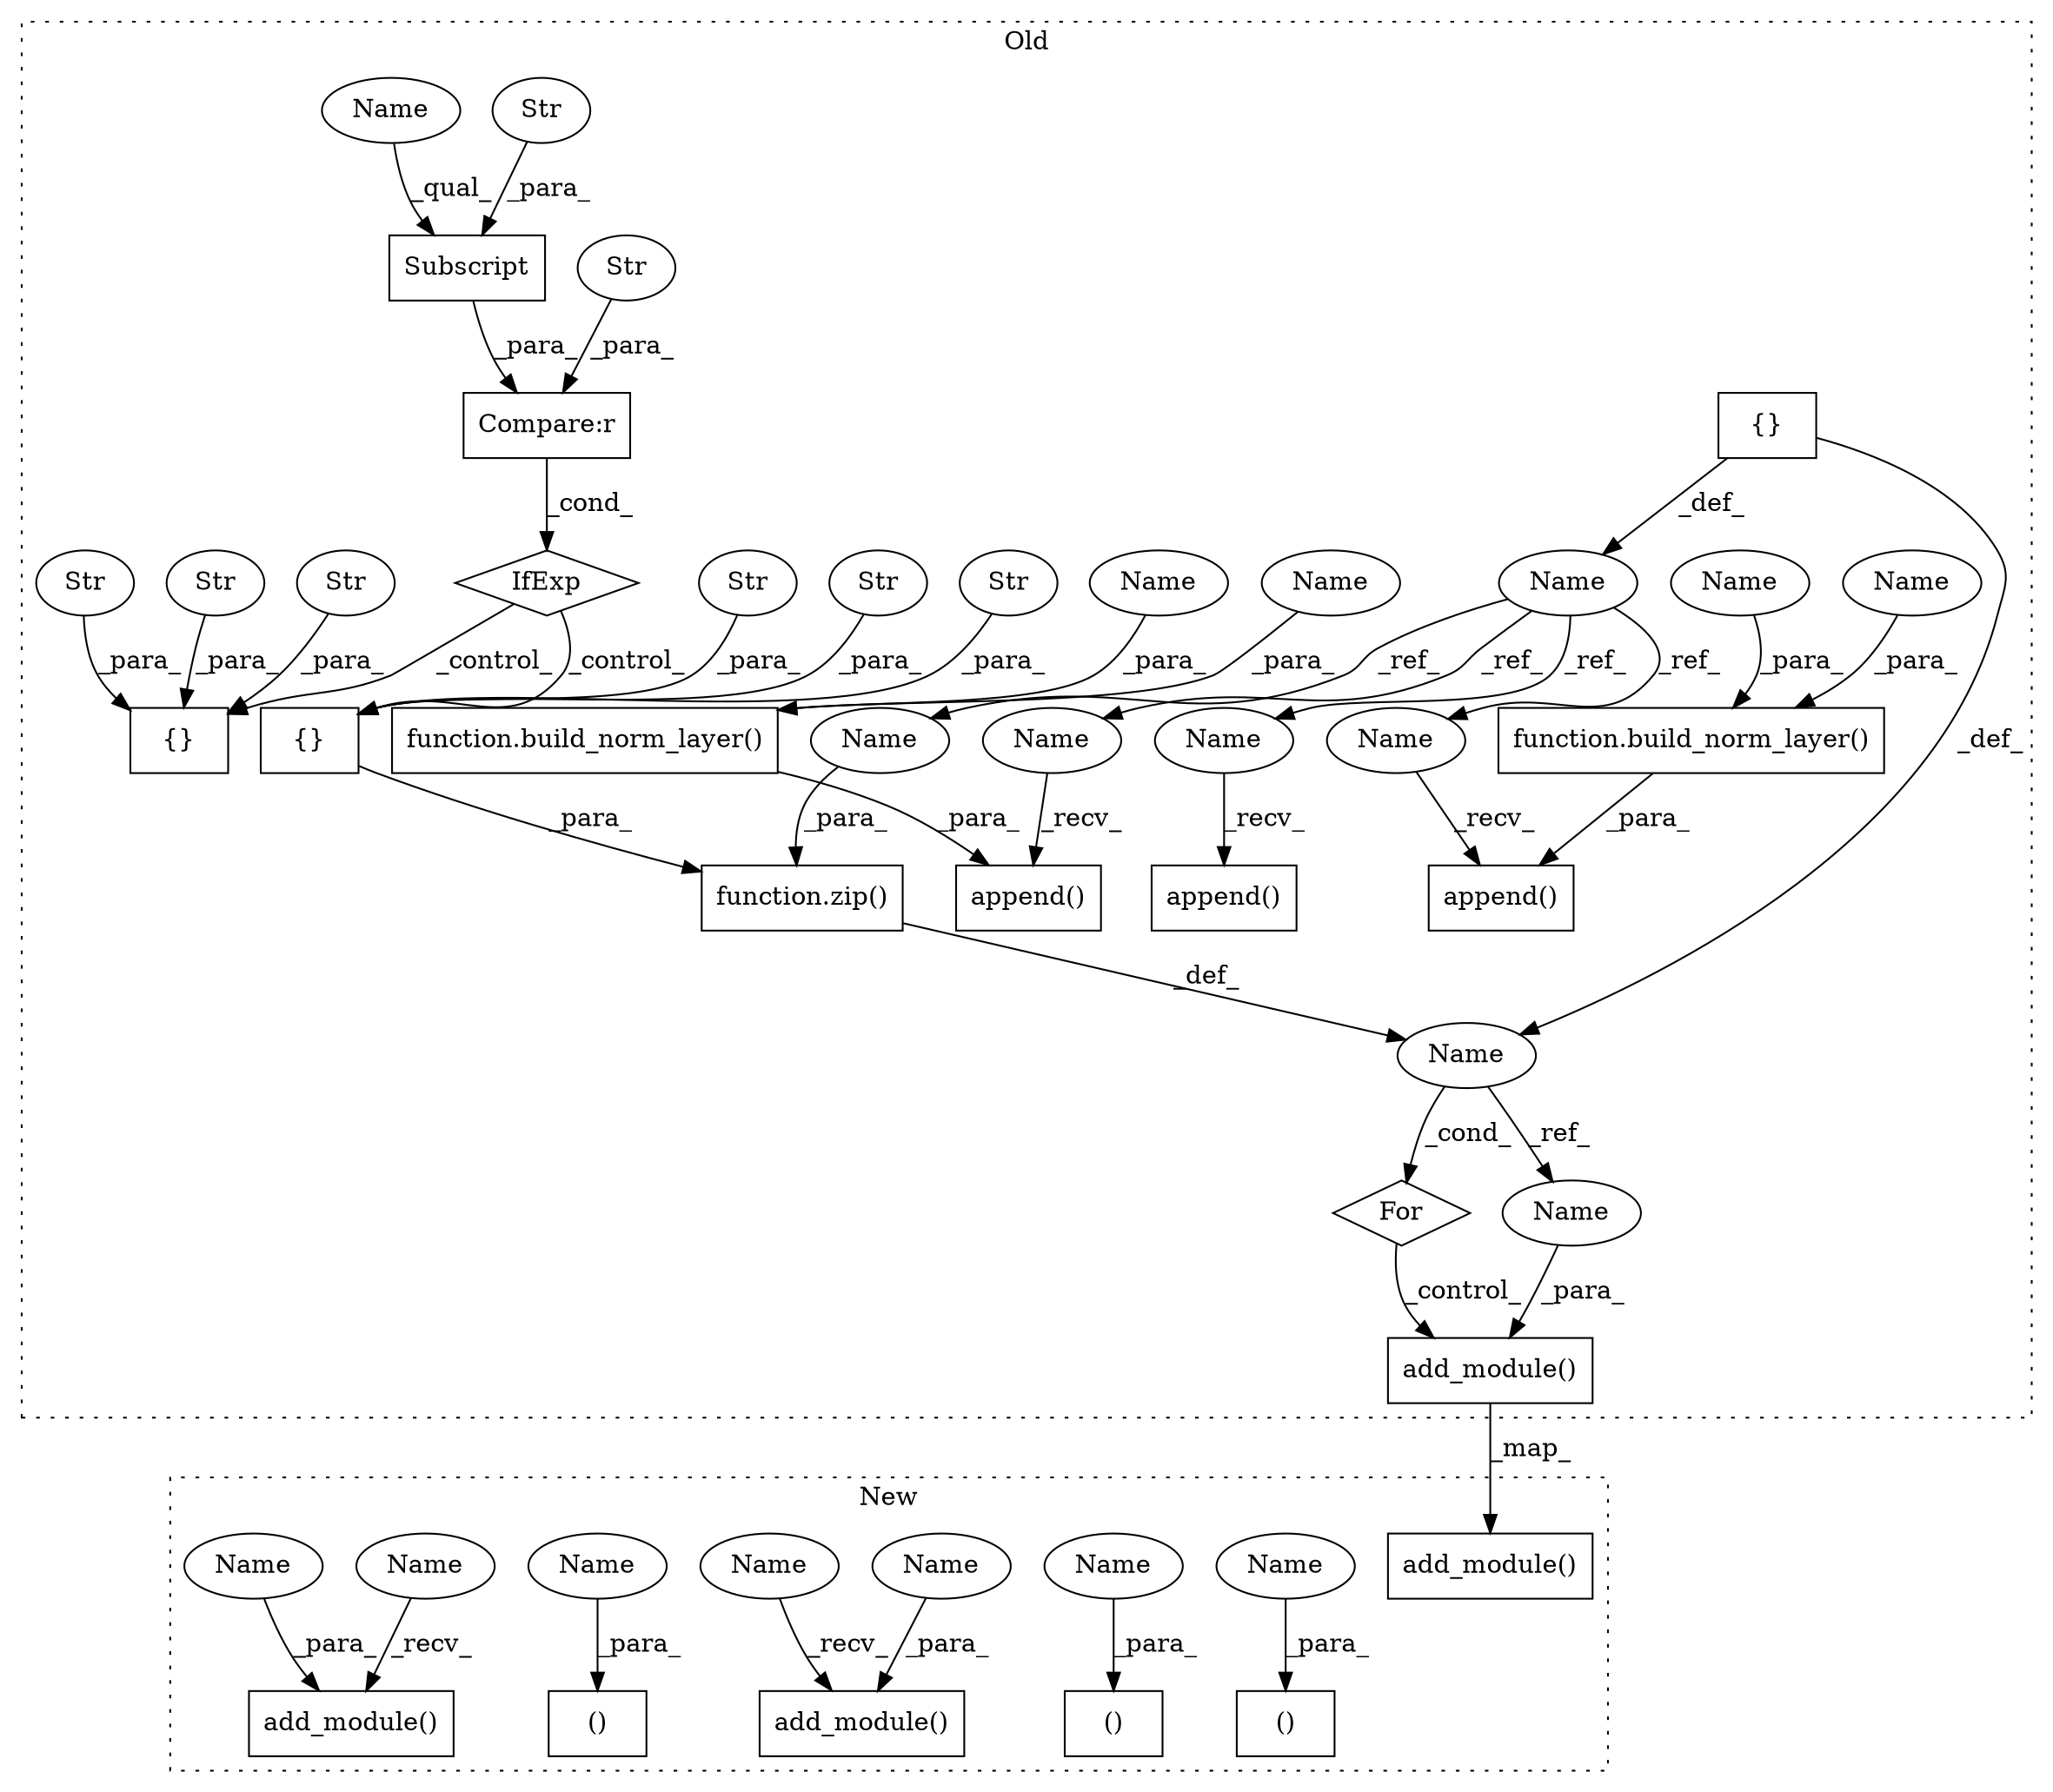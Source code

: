 digraph G {
subgraph cluster0 {
1 [label="For" a="107" s="3529,3581" l="4,14" shape="diamond"];
3 [label="function.zip()" a="75" s="3548,3580" l="4,1" shape="box"];
4 [label="{}" a="59" s="3498,3518" l="1,0" shape="box"];
5 [label="Compare:r" a="40" s="3440" l="25" shape="box"];
6 [label="Subscript" a="63" s="3440,0" l="17,0" shape="box"];
7 [label="Str" a="66" s="3461" l="4" shape="ellipse"];
8 [label="Str" a="66" s="3450" l="6" shape="ellipse"];
9 [label="Str" a="66" s="3506" l="5" shape="ellipse"];
10 [label="Str" a="66" s="3499" l="5" shape="ellipse"];
11 [label="{}" a="59" s="3178,3178" l="2,1" shape="box"];
12 [label="IfExp" a="51" s="3436,3465" l="4,33" shape="diamond"];
13 [label="{}" a="59" s="3415,3435" l="1,0" shape="box"];
14 [label="Str" a="66" s="3416" l="5" shape="ellipse"];
15 [label="Str" a="66" s="3430" l="5" shape="ellipse"];
17 [label="add_module()" a="75" s="3595,3622" l="16,1" shape="box"];
18 [label="function.build_norm_layer()" a="75" s="3272,3306" l="17,1" shape="box"];
19 [label="function.build_norm_layer()" a="75" s="3208,3242" l="17,1" shape="box"];
20 [label="append()" a="75" s="3189,3243" l="19,1" shape="box"];
21 [label="Name" a="87" s="3539" l="5" shape="ellipse"];
22 [label="append()" a="75" s="3253,3307" l="19,1" shape="box"];
23 [label="Name" a="87" s="3164" l="11" shape="ellipse"];
26 [label="Str" a="66" s="3513" l="5" shape="ellipse"];
27 [label="Str" a="66" s="3423" l="5" shape="ellipse"];
28 [label="append()" a="75" s="3317,3386" l="19,1" shape="box"];
31 [label="Name" a="87" s="3253" l="11" shape="ellipse"];
32 [label="Name" a="87" s="3317" l="11" shape="ellipse"];
33 [label="Name" a="87" s="3569" l="11" shape="ellipse"];
34 [label="Name" a="87" s="3189" l="11" shape="ellipse"];
37 [label="Name" a="87" s="3617" l="5" shape="ellipse"];
41 [label="Name" a="87" s="3289" l="9" shape="ellipse"];
42 [label="Name" a="87" s="3440" l="9" shape="ellipse"];
43 [label="Name" a="87" s="3225" l="9" shape="ellipse"];
44 [label="Name" a="87" s="3300" l="6" shape="ellipse"];
45 [label="Name" a="87" s="3236" l="6" shape="ellipse"];
label = "Old";
style="dotted";
}
subgraph cluster1 {
2 [label="()" a="54" s="3137" l="7" shape="box"];
16 [label="add_module()" a="75" s="3412,3445" l="16,1" shape="box"];
24 [label="add_module()" a="75" s="3498,3531" l="16,1" shape="box"];
25 [label="()" a="54" s="3287" l="7" shape="box"];
29 [label="add_module()" a="75" s="3455,3488" l="16,1" shape="box"];
30 [label="()" a="54" s="3212" l="7" shape="box"];
35 [label="Name" a="87" s="3526" l="5" shape="ellipse"];
36 [label="Name" a="87" s="3289" l="5" shape="ellipse"];
38 [label="Name" a="87" s="3139" l="5" shape="ellipse"];
39 [label="Name" a="87" s="3214" l="5" shape="ellipse"];
40 [label="Name" a="87" s="3483" l="5" shape="ellipse"];
46 [label="Name" a="87" s="3455" l="4" shape="ellipse"];
47 [label="Name" a="87" s="3498" l="4" shape="ellipse"];
label = "New";
style="dotted";
}
1 -> 17 [label="_control_"];
3 -> 21 [label="_def_"];
4 -> 3 [label="_para_"];
5 -> 12 [label="_cond_"];
6 -> 5 [label="_para_"];
7 -> 5 [label="_para_"];
8 -> 6 [label="_para_"];
9 -> 4 [label="_para_"];
10 -> 4 [label="_para_"];
11 -> 21 [label="_def_"];
11 -> 23 [label="_def_"];
12 -> 13 [label="_control_"];
12 -> 4 [label="_control_"];
14 -> 13 [label="_para_"];
15 -> 13 [label="_para_"];
17 -> 16 [label="_map_"];
18 -> 22 [label="_para_"];
19 -> 20 [label="_para_"];
21 -> 37 [label="_ref_"];
21 -> 1 [label="_cond_"];
23 -> 34 [label="_ref_"];
23 -> 33 [label="_ref_"];
23 -> 32 [label="_ref_"];
23 -> 31 [label="_ref_"];
26 -> 4 [label="_para_"];
27 -> 13 [label="_para_"];
31 -> 22 [label="_recv_"];
32 -> 28 [label="_recv_"];
33 -> 3 [label="_para_"];
34 -> 20 [label="_recv_"];
35 -> 24 [label="_para_"];
36 -> 25 [label="_para_"];
37 -> 17 [label="_para_"];
38 -> 2 [label="_para_"];
39 -> 30 [label="_para_"];
40 -> 29 [label="_para_"];
41 -> 18 [label="_para_"];
42 -> 6 [label="_qual_"];
43 -> 19 [label="_para_"];
44 -> 18 [label="_para_"];
45 -> 19 [label="_para_"];
46 -> 29 [label="_recv_"];
47 -> 24 [label="_recv_"];
}